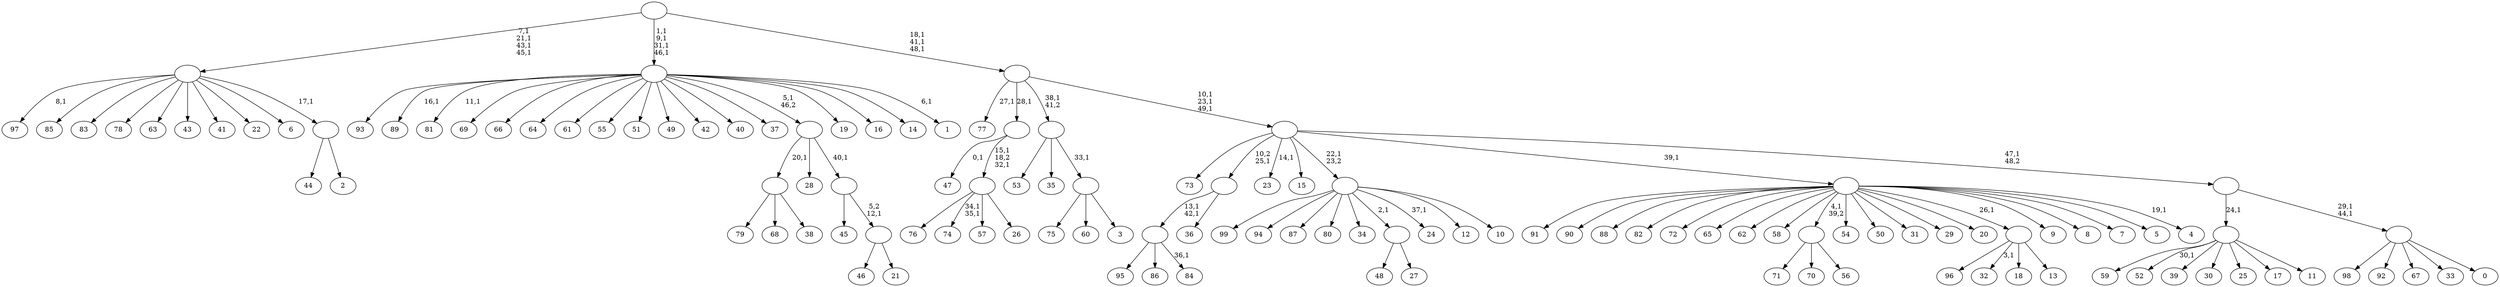 digraph T {
	150 [label="99"]
	149 [label="98"]
	148 [label="97"]
	146 [label="96"]
	145 [label="95"]
	144 [label="94"]
	143 [label="93"]
	142 [label="92"]
	141 [label="91"]
	140 [label="90"]
	139 [label="89"]
	137 [label="88"]
	136 [label="87"]
	135 [label="86"]
	134 [label="85"]
	133 [label="84"]
	131 [label=""]
	129 [label="83"]
	128 [label="82"]
	127 [label="81"]
	125 [label="80"]
	124 [label="79"]
	123 [label="78"]
	122 [label="77"]
	120 [label="76"]
	119 [label="75"]
	118 [label="74"]
	115 [label="73"]
	114 [label="72"]
	113 [label="71"]
	112 [label="70"]
	111 [label="69"]
	110 [label="68"]
	109 [label="67"]
	108 [label="66"]
	107 [label="65"]
	106 [label="64"]
	105 [label="63"]
	104 [label="62"]
	103 [label="61"]
	102 [label="60"]
	101 [label="59"]
	100 [label="58"]
	99 [label="57"]
	98 [label="56"]
	97 [label=""]
	96 [label="55"]
	95 [label="54"]
	94 [label="53"]
	93 [label="52"]
	91 [label="51"]
	90 [label="50"]
	89 [label="49"]
	88 [label="48"]
	87 [label="47"]
	85 [label="46"]
	84 [label="45"]
	83 [label="44"]
	82 [label="43"]
	81 [label="42"]
	80 [label="41"]
	79 [label="40"]
	78 [label="39"]
	77 [label="38"]
	76 [label=""]
	75 [label="37"]
	74 [label="36"]
	73 [label=""]
	72 [label="35"]
	71 [label="34"]
	70 [label="33"]
	69 [label="32"]
	67 [label="31"]
	66 [label="30"]
	65 [label="29"]
	64 [label="28"]
	63 [label="27"]
	62 [label=""]
	61 [label="26"]
	60 [label=""]
	58 [label=""]
	57 [label="25"]
	56 [label="24"]
	54 [label="23"]
	52 [label="22"]
	51 [label="21"]
	50 [label=""]
	49 [label=""]
	48 [label=""]
	47 [label="20"]
	46 [label="19"]
	45 [label="18"]
	44 [label="17"]
	43 [label="16"]
	42 [label="15"]
	41 [label="14"]
	40 [label="13"]
	39 [label=""]
	38 [label="12"]
	37 [label="11"]
	36 [label=""]
	35 [label="10"]
	34 [label=""]
	33 [label="9"]
	32 [label="8"]
	31 [label="7"]
	30 [label="6"]
	29 [label="5"]
	28 [label="4"]
	26 [label=""]
	25 [label="3"]
	24 [label=""]
	23 [label=""]
	22 [label="2"]
	21 [label=""]
	20 [label=""]
	16 [label="1"]
	14 [label=""]
	10 [label="0"]
	9 [label=""]
	7 [label=""]
	6 [label=""]
	3 [label=""]
	0 [label=""]
	131 -> 133 [label="36,1"]
	131 -> 145 [label=""]
	131 -> 135 [label=""]
	97 -> 113 [label=""]
	97 -> 112 [label=""]
	97 -> 98 [label=""]
	76 -> 124 [label=""]
	76 -> 110 [label=""]
	76 -> 77 [label=""]
	73 -> 131 [label="13,1\n42,1"]
	73 -> 74 [label=""]
	62 -> 88 [label=""]
	62 -> 63 [label=""]
	60 -> 118 [label="34,1\n35,1"]
	60 -> 120 [label=""]
	60 -> 99 [label=""]
	60 -> 61 [label=""]
	58 -> 60 [label="15,1\n18,2\n32,1"]
	58 -> 87 [label="0,1"]
	50 -> 85 [label=""]
	50 -> 51 [label=""]
	49 -> 84 [label=""]
	49 -> 50 [label="5,2\n12,1"]
	48 -> 76 [label="20,1"]
	48 -> 64 [label=""]
	48 -> 49 [label="40,1"]
	39 -> 69 [label="3,1"]
	39 -> 146 [label=""]
	39 -> 45 [label=""]
	39 -> 40 [label=""]
	36 -> 93 [label="30,1"]
	36 -> 101 [label=""]
	36 -> 78 [label=""]
	36 -> 66 [label=""]
	36 -> 57 [label=""]
	36 -> 44 [label=""]
	36 -> 37 [label=""]
	34 -> 56 [label="37,1"]
	34 -> 150 [label=""]
	34 -> 144 [label=""]
	34 -> 136 [label=""]
	34 -> 125 [label=""]
	34 -> 71 [label=""]
	34 -> 62 [label="2,1"]
	34 -> 38 [label=""]
	34 -> 35 [label=""]
	26 -> 28 [label="19,1"]
	26 -> 141 [label=""]
	26 -> 140 [label=""]
	26 -> 137 [label=""]
	26 -> 128 [label=""]
	26 -> 114 [label=""]
	26 -> 107 [label=""]
	26 -> 104 [label=""]
	26 -> 100 [label=""]
	26 -> 97 [label="4,1\n39,2"]
	26 -> 95 [label=""]
	26 -> 90 [label=""]
	26 -> 67 [label=""]
	26 -> 65 [label=""]
	26 -> 47 [label=""]
	26 -> 39 [label="26,1"]
	26 -> 33 [label=""]
	26 -> 32 [label=""]
	26 -> 31 [label=""]
	26 -> 29 [label=""]
	24 -> 119 [label=""]
	24 -> 102 [label=""]
	24 -> 25 [label=""]
	23 -> 94 [label=""]
	23 -> 72 [label=""]
	23 -> 24 [label="33,1"]
	21 -> 83 [label=""]
	21 -> 22 [label=""]
	20 -> 148 [label="8,1"]
	20 -> 134 [label=""]
	20 -> 129 [label=""]
	20 -> 123 [label=""]
	20 -> 105 [label=""]
	20 -> 82 [label=""]
	20 -> 80 [label=""]
	20 -> 52 [label=""]
	20 -> 30 [label=""]
	20 -> 21 [label="17,1"]
	14 -> 16 [label="6,1"]
	14 -> 127 [label="11,1"]
	14 -> 139 [label="16,1"]
	14 -> 143 [label=""]
	14 -> 111 [label=""]
	14 -> 108 [label=""]
	14 -> 106 [label=""]
	14 -> 103 [label=""]
	14 -> 96 [label=""]
	14 -> 91 [label=""]
	14 -> 89 [label=""]
	14 -> 81 [label=""]
	14 -> 79 [label=""]
	14 -> 75 [label=""]
	14 -> 48 [label="5,1\n46,2"]
	14 -> 46 [label=""]
	14 -> 43 [label=""]
	14 -> 41 [label=""]
	9 -> 149 [label=""]
	9 -> 142 [label=""]
	9 -> 109 [label=""]
	9 -> 70 [label=""]
	9 -> 10 [label=""]
	7 -> 9 [label="29,1\n44,1"]
	7 -> 36 [label="24,1"]
	6 -> 54 [label="14,1"]
	6 -> 115 [label=""]
	6 -> 73 [label="10,2\n25,1"]
	6 -> 42 [label=""]
	6 -> 34 [label="22,1\n23,2"]
	6 -> 26 [label="39,1"]
	6 -> 7 [label="47,1\n48,2"]
	3 -> 6 [label="10,1\n23,1\n49,1"]
	3 -> 122 [label="27,1"]
	3 -> 58 [label="28,1"]
	3 -> 23 [label="38,1\n41,2"]
	0 -> 3 [label="18,1\n41,1\n48,1"]
	0 -> 14 [label="1,1\n9,1\n31,1\n46,1"]
	0 -> 20 [label="7,1\n21,1\n43,1\n45,1"]
}
